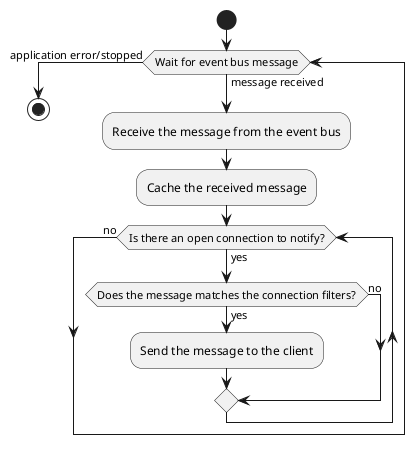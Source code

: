 @startuml Event bus consumer
start
while (Wait for event bus message) is (message received)
    :Receive the message from the event bus;
    :Cache the received message;
    while (Is there an open connection to notify?) is (yes)
        if (Does the message matches the connection filters?) is (yes) then
            :Send the message to the client;
        else (no)
        endif
    end while (no)
end while (application error/stopped)
stop
@enduml